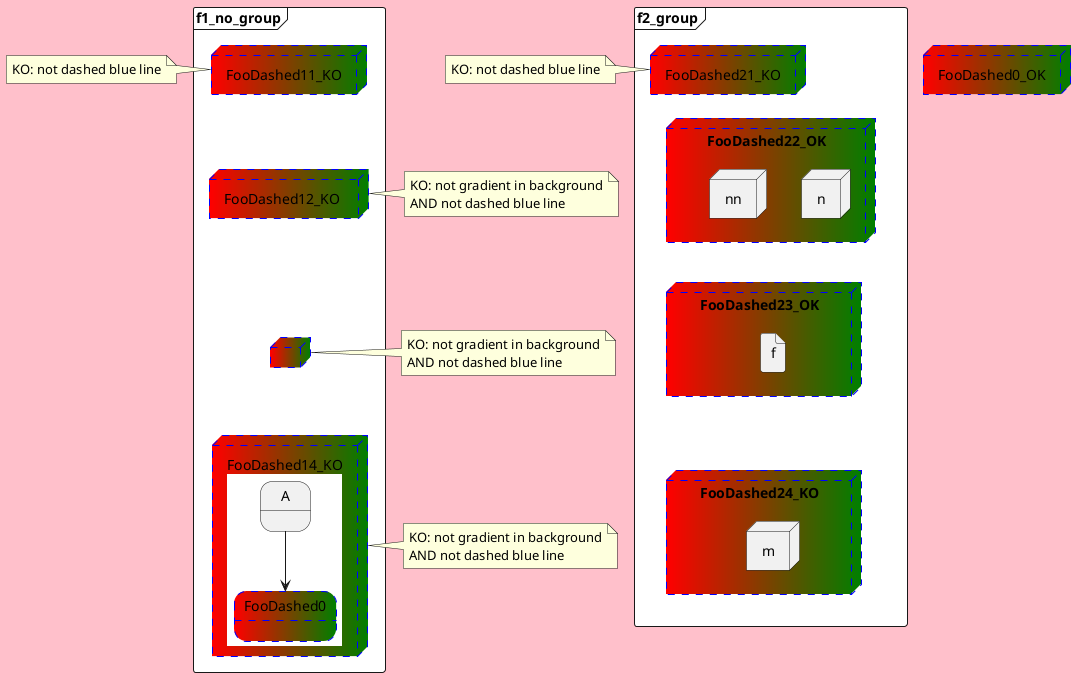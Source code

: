 {
  "sha1": "bkhjq41lit7ars04o2ihemw84pzcyil",
  "insertion": {
    "when": "2024-05-30T20:48:22.106Z",
    "url": "https://forum.plantuml.net/11736/locally-linecolor-linestyle-management-placement-diagram",
    "user": "plantuml@gmail.com"
  }
}
@startuml
'skinparam Backgroundcolor Lavender
'skinparam NoteBackgroundcolor crimson
<style>
document {
  Backgroundcolor pink
}
</style>

node FooDashed0_OK #red|green;line.dashed;line:blue

frame "f1_no_group" #fff {
node FooDashed11_KO #red|green;line.dashed;line:blue

node FooDashed12_KO #red|green;line.dashed;line:blue [
FooDashed12_KO 
]
node FooDashed13_KO #red|green;line.dashed;line:blue [
]

node FooDashed14_KO #red|green;line.dashed;line:blue [
FooDashed14_KO
{{
state A
state FooDashed0 #red|green ##[dashed]blue {
}
A-->FooDashed0 
}}
]
}

FooDashed11_KO -[hidden]- FooDashed12_KO
FooDashed12_KO -[hidden]- FooDashed13_KO
FooDashed13_KO -[hidden]- FooDashed14_KO


note left of FooDashed11_KO 
KO: not dashed blue line
end note

note left of FooDashed12_KO 
KO: not gradient in background
AND not dashed blue line
end note

note left of FooDashed13_KO 
KO: not gradient in background
AND not dashed blue line
end note

note left of FooDashed14_KO 
KO: not gradient in background
AND not dashed blue line
end note


frame "f2_group" #fff {
node FooDashed21_KO #red|green;line.dashed;line:blue {
}

node FooDashed24_KO #red|green;line.dashed;line:blue {
node m
}
hide m

node FooDashed23_OK #red|green;line.dashed;line:blue {
file f
}

node FooDashed22_OK #red|green;line.dashed;line:blue {
node n
node nn
}
hide n

}
note left of FooDashed21_KO
KO: not dashed blue line
end note


FooDashed21_KO -[hidden]- FooDashed22_OK
FooDashed22_OK -[hidden]- FooDashed23_OK
FooDashed23_OK -[hidden]- FooDashed24_KO
@enduml
